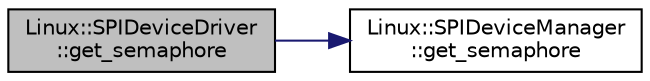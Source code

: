 digraph "Linux::SPIDeviceDriver::get_semaphore"
{
 // INTERACTIVE_SVG=YES
  edge [fontname="Helvetica",fontsize="10",labelfontname="Helvetica",labelfontsize="10"];
  node [fontname="Helvetica",fontsize="10",shape=record];
  rankdir="LR";
  Node1 [label="Linux::SPIDeviceDriver\l::get_semaphore",height=0.2,width=0.4,color="black", fillcolor="grey75", style="filled", fontcolor="black"];
  Node1 -> Node2 [color="midnightblue",fontsize="10",style="solid",fontname="Helvetica"];
  Node2 [label="Linux::SPIDeviceManager\l::get_semaphore",height=0.2,width=0.4,color="black", fillcolor="white", style="filled",URL="$classLinux_1_1SPIDeviceManager.html#a2f6f46aa673e6924bb2201257fc421fd"];
}
